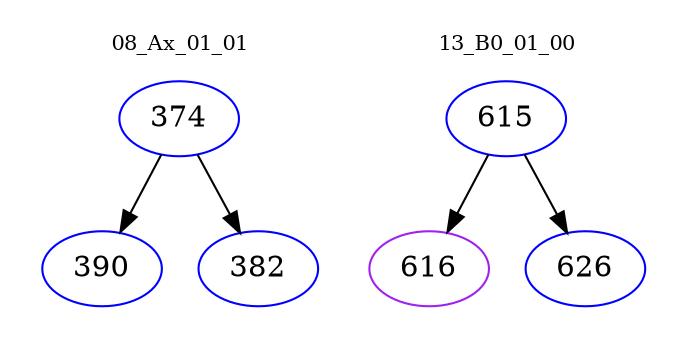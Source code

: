 digraph{
subgraph cluster_0 {
color = white
label = "08_Ax_01_01";
fontsize=10;
T0_374 [label="374", color="blue"]
T0_374 -> T0_390 [color="black"]
T0_390 [label="390", color="blue"]
T0_374 -> T0_382 [color="black"]
T0_382 [label="382", color="blue"]
}
subgraph cluster_1 {
color = white
label = "13_B0_01_00";
fontsize=10;
T1_615 [label="615", color="blue"]
T1_615 -> T1_616 [color="black"]
T1_616 [label="616", color="purple"]
T1_615 -> T1_626 [color="black"]
T1_626 [label="626", color="blue"]
}
}
